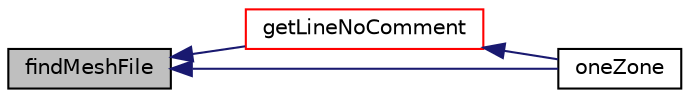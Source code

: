 digraph "findMeshFile"
{
  bgcolor="transparent";
  edge [fontname="Helvetica",fontsize="10",labelfontname="Helvetica",labelfontsize="10"];
  node [fontname="Helvetica",fontsize="10",shape=record];
  rankdir="LR";
  Node1 [label="findMeshFile",height=0.2,width=0.4,color="black", fillcolor="grey75", style="filled", fontcolor="black"];
  Node1 -> Node2 [dir="back",color="midnightblue",fontsize="10",style="solid",fontname="Helvetica"];
  Node2 [label="getLineNoComment",height=0.2,width=0.4,color="red",URL="$a02481.html#a0498e06dcbcd776540014fb90e2600c4",tooltip="Read non-comment line. "];
  Node2 -> Node3 [dir="back",color="midnightblue",fontsize="10",style="solid",fontname="Helvetica"];
  Node3 [label="oneZone",height=0.2,width=0.4,color="black",URL="$a02481.html#a74d96762df3c55061bbb784e4f738a75",tooltip="Return a list with a single entry,. "];
  Node1 -> Node3 [dir="back",color="midnightblue",fontsize="10",style="solid",fontname="Helvetica"];
}
